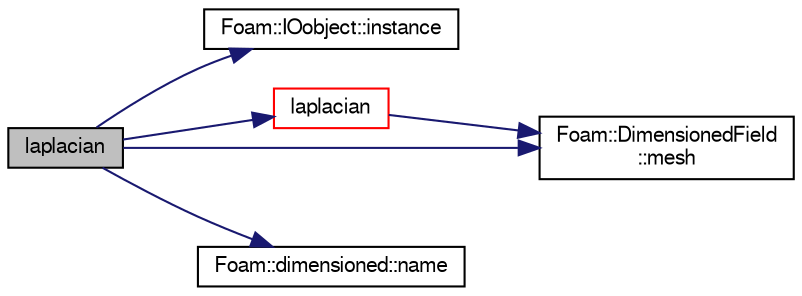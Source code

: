 digraph "laplacian"
{
  bgcolor="transparent";
  edge [fontname="FreeSans",fontsize="10",labelfontname="FreeSans",labelfontsize="10"];
  node [fontname="FreeSans",fontsize="10",shape=record];
  rankdir="LR";
  Node16488 [label="laplacian",height=0.2,width=0.4,color="black", fillcolor="grey75", style="filled", fontcolor="black"];
  Node16488 -> Node16489 [color="midnightblue",fontsize="10",style="solid",fontname="FreeSans"];
  Node16489 [label="Foam::IOobject::instance",height=0.2,width=0.4,color="black",URL="$a26142.html#acac6de003b420b848571b5064e50ed89"];
  Node16488 -> Node16490 [color="midnightblue",fontsize="10",style="solid",fontname="FreeSans"];
  Node16490 [label="laplacian",height=0.2,width=0.4,color="red",URL="$a21134.html#ac75bff389d0405149b204b0d7ac214cd"];
  Node16490 -> Node16491 [color="midnightblue",fontsize="10",style="solid",fontname="FreeSans"];
  Node16491 [label="Foam::DimensionedField\l::mesh",height=0.2,width=0.4,color="black",URL="$a26390.html#a8f1110830348a1448a14ab5e3cf47e3b",tooltip="Return mesh. "];
  Node16488 -> Node16491 [color="midnightblue",fontsize="10",style="solid",fontname="FreeSans"];
  Node16488 -> Node16540 [color="midnightblue",fontsize="10",style="solid",fontname="FreeSans"];
  Node16540 [label="Foam::dimensioned::name",height=0.2,width=0.4,color="black",URL="$a26366.html#ade4113569ef0db70665fded275a5e38e",tooltip="Return const reference to name. "];
}
